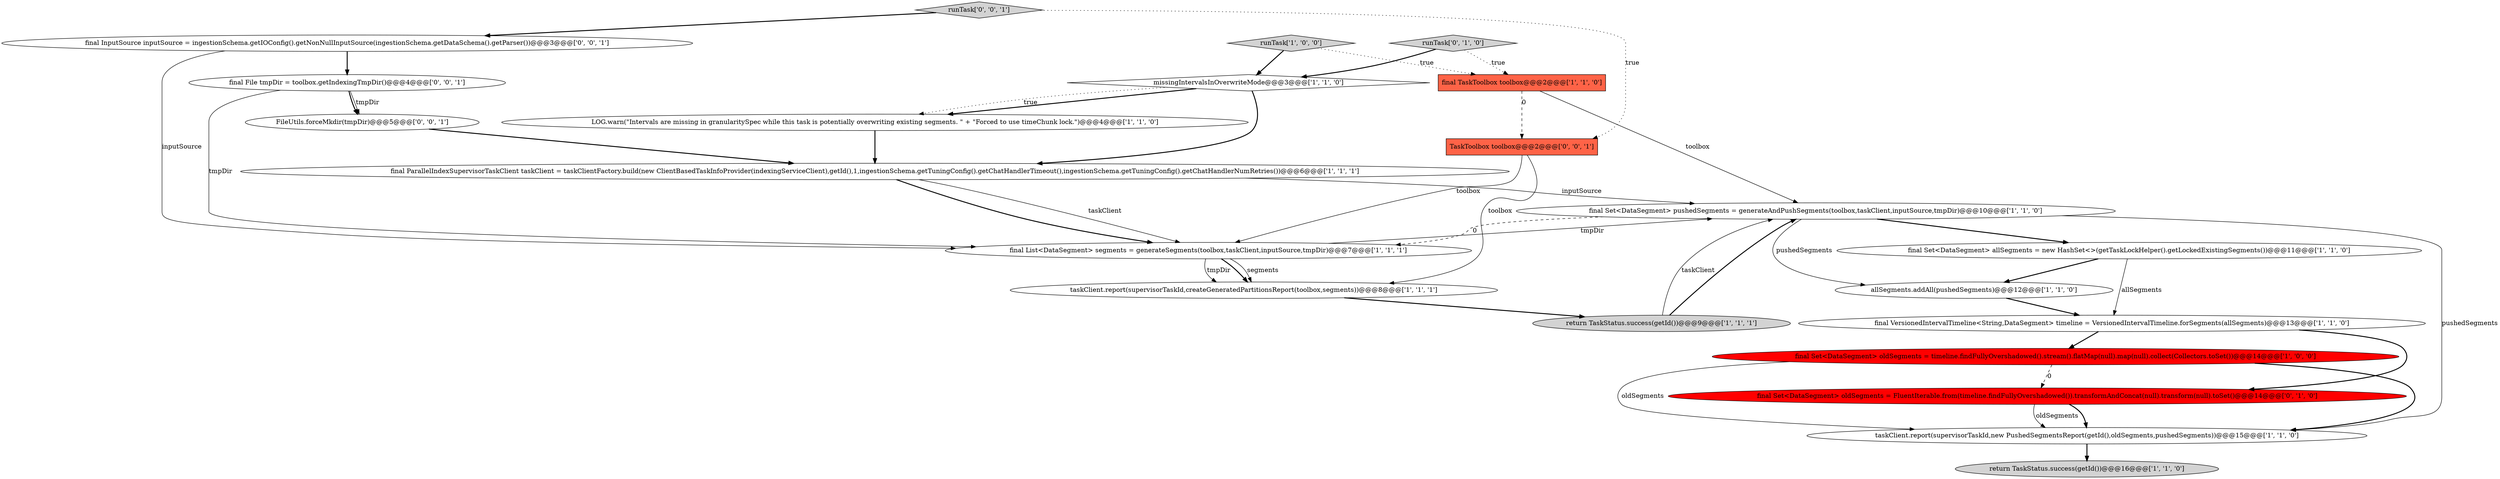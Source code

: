 digraph {
0 [style = filled, label = "final Set<DataSegment> pushedSegments = generateAndPushSegments(toolbox,taskClient,inputSource,tmpDir)@@@10@@@['1', '1', '0']", fillcolor = white, shape = ellipse image = "AAA0AAABBB1BBB"];
12 [style = filled, label = "allSegments.addAll(pushedSegments)@@@12@@@['1', '1', '0']", fillcolor = white, shape = ellipse image = "AAA0AAABBB1BBB"];
4 [style = filled, label = "return TaskStatus.success(getId())@@@9@@@['1', '1', '1']", fillcolor = lightgray, shape = ellipse image = "AAA0AAABBB1BBB"];
20 [style = filled, label = "runTask['0', '0', '1']", fillcolor = lightgray, shape = diamond image = "AAA0AAABBB3BBB"];
6 [style = filled, label = "final Set<DataSegment> oldSegments = timeline.findFullyOvershadowed().stream().flatMap(null).map(null).collect(Collectors.toSet())@@@14@@@['1', '0', '0']", fillcolor = red, shape = ellipse image = "AAA1AAABBB1BBB"];
13 [style = filled, label = "final TaskToolbox toolbox@@@2@@@['1', '1', '0']", fillcolor = tomato, shape = box image = "AAA0AAABBB1BBB"];
16 [style = filled, label = "final Set<DataSegment> oldSegments = FluentIterable.from(timeline.findFullyOvershadowed()).transformAndConcat(null).transform(null).toSet()@@@14@@@['0', '1', '0']", fillcolor = red, shape = ellipse image = "AAA1AAABBB2BBB"];
8 [style = filled, label = "return TaskStatus.success(getId())@@@16@@@['1', '1', '0']", fillcolor = lightgray, shape = ellipse image = "AAA0AAABBB1BBB"];
9 [style = filled, label = "missingIntervalsInOverwriteMode@@@3@@@['1', '1', '0']", fillcolor = white, shape = diamond image = "AAA0AAABBB1BBB"];
14 [style = filled, label = "final ParallelIndexSupervisorTaskClient taskClient = taskClientFactory.build(new ClientBasedTaskInfoProvider(indexingServiceClient),getId(),1,ingestionSchema.getTuningConfig().getChatHandlerTimeout(),ingestionSchema.getTuningConfig().getChatHandlerNumRetries())@@@6@@@['1', '1', '1']", fillcolor = white, shape = ellipse image = "AAA0AAABBB1BBB"];
17 [style = filled, label = "TaskToolbox toolbox@@@2@@@['0', '0', '1']", fillcolor = tomato, shape = box image = "AAA0AAABBB3BBB"];
19 [style = filled, label = "FileUtils.forceMkdir(tmpDir)@@@5@@@['0', '0', '1']", fillcolor = white, shape = ellipse image = "AAA0AAABBB3BBB"];
7 [style = filled, label = "final Set<DataSegment> allSegments = new HashSet<>(getTaskLockHelper().getLockedExistingSegments())@@@11@@@['1', '1', '0']", fillcolor = white, shape = ellipse image = "AAA0AAABBB1BBB"];
2 [style = filled, label = "final VersionedIntervalTimeline<String,DataSegment> timeline = VersionedIntervalTimeline.forSegments(allSegments)@@@13@@@['1', '1', '0']", fillcolor = white, shape = ellipse image = "AAA0AAABBB1BBB"];
15 [style = filled, label = "runTask['0', '1', '0']", fillcolor = lightgray, shape = diamond image = "AAA0AAABBB2BBB"];
3 [style = filled, label = "taskClient.report(supervisorTaskId,new PushedSegmentsReport(getId(),oldSegments,pushedSegments))@@@15@@@['1', '1', '0']", fillcolor = white, shape = ellipse image = "AAA0AAABBB1BBB"];
5 [style = filled, label = "taskClient.report(supervisorTaskId,createGeneratedPartitionsReport(toolbox,segments))@@@8@@@['1', '1', '1']", fillcolor = white, shape = ellipse image = "AAA0AAABBB1BBB"];
21 [style = filled, label = "final File tmpDir = toolbox.getIndexingTmpDir()@@@4@@@['0', '0', '1']", fillcolor = white, shape = ellipse image = "AAA0AAABBB3BBB"];
10 [style = filled, label = "runTask['1', '0', '0']", fillcolor = lightgray, shape = diamond image = "AAA0AAABBB1BBB"];
11 [style = filled, label = "LOG.warn(\"Intervals are missing in granularitySpec while this task is potentially overwriting existing segments. \" + \"Forced to use timeChunk lock.\")@@@4@@@['1', '1', '0']", fillcolor = white, shape = ellipse image = "AAA0AAABBB1BBB"];
1 [style = filled, label = "final List<DataSegment> segments = generateSegments(toolbox,taskClient,inputSource,tmpDir)@@@7@@@['1', '1', '1']", fillcolor = white, shape = ellipse image = "AAA0AAABBB1BBB"];
18 [style = filled, label = "final InputSource inputSource = ingestionSchema.getIOConfig().getNonNullInputSource(ingestionSchema.getDataSchema().getParser())@@@3@@@['0', '0', '1']", fillcolor = white, shape = ellipse image = "AAA0AAABBB3BBB"];
1->5 [style = bold, label=""];
16->3 [style = bold, label=""];
6->3 [style = bold, label=""];
1->0 [style = solid, label="tmpDir"];
14->0 [style = solid, label="inputSource"];
16->3 [style = solid, label="oldSegments"];
7->2 [style = solid, label="allSegments"];
17->5 [style = solid, label="toolbox"];
9->11 [style = bold, label=""];
11->14 [style = bold, label=""];
7->12 [style = bold, label=""];
21->19 [style = bold, label=""];
2->6 [style = bold, label=""];
20->17 [style = dotted, label="true"];
9->11 [style = dotted, label="true"];
13->17 [style = dashed, label="0"];
0->1 [style = dashed, label="0"];
21->19 [style = solid, label="tmpDir"];
14->1 [style = solid, label="taskClient"];
1->5 [style = solid, label="segments"];
21->1 [style = solid, label="tmpDir"];
14->1 [style = bold, label=""];
4->0 [style = bold, label=""];
15->13 [style = dotted, label="true"];
0->7 [style = bold, label=""];
0->12 [style = solid, label="pushedSegments"];
20->18 [style = bold, label=""];
12->2 [style = bold, label=""];
6->3 [style = solid, label="oldSegments"];
6->16 [style = dashed, label="0"];
19->14 [style = bold, label=""];
10->13 [style = dotted, label="true"];
15->9 [style = bold, label=""];
3->8 [style = bold, label=""];
5->4 [style = bold, label=""];
1->5 [style = solid, label="tmpDir"];
9->14 [style = bold, label=""];
17->1 [style = solid, label="toolbox"];
10->9 [style = bold, label=""];
18->21 [style = bold, label=""];
13->0 [style = solid, label="toolbox"];
4->0 [style = solid, label="taskClient"];
0->3 [style = solid, label="pushedSegments"];
18->1 [style = solid, label="inputSource"];
2->16 [style = bold, label=""];
}
